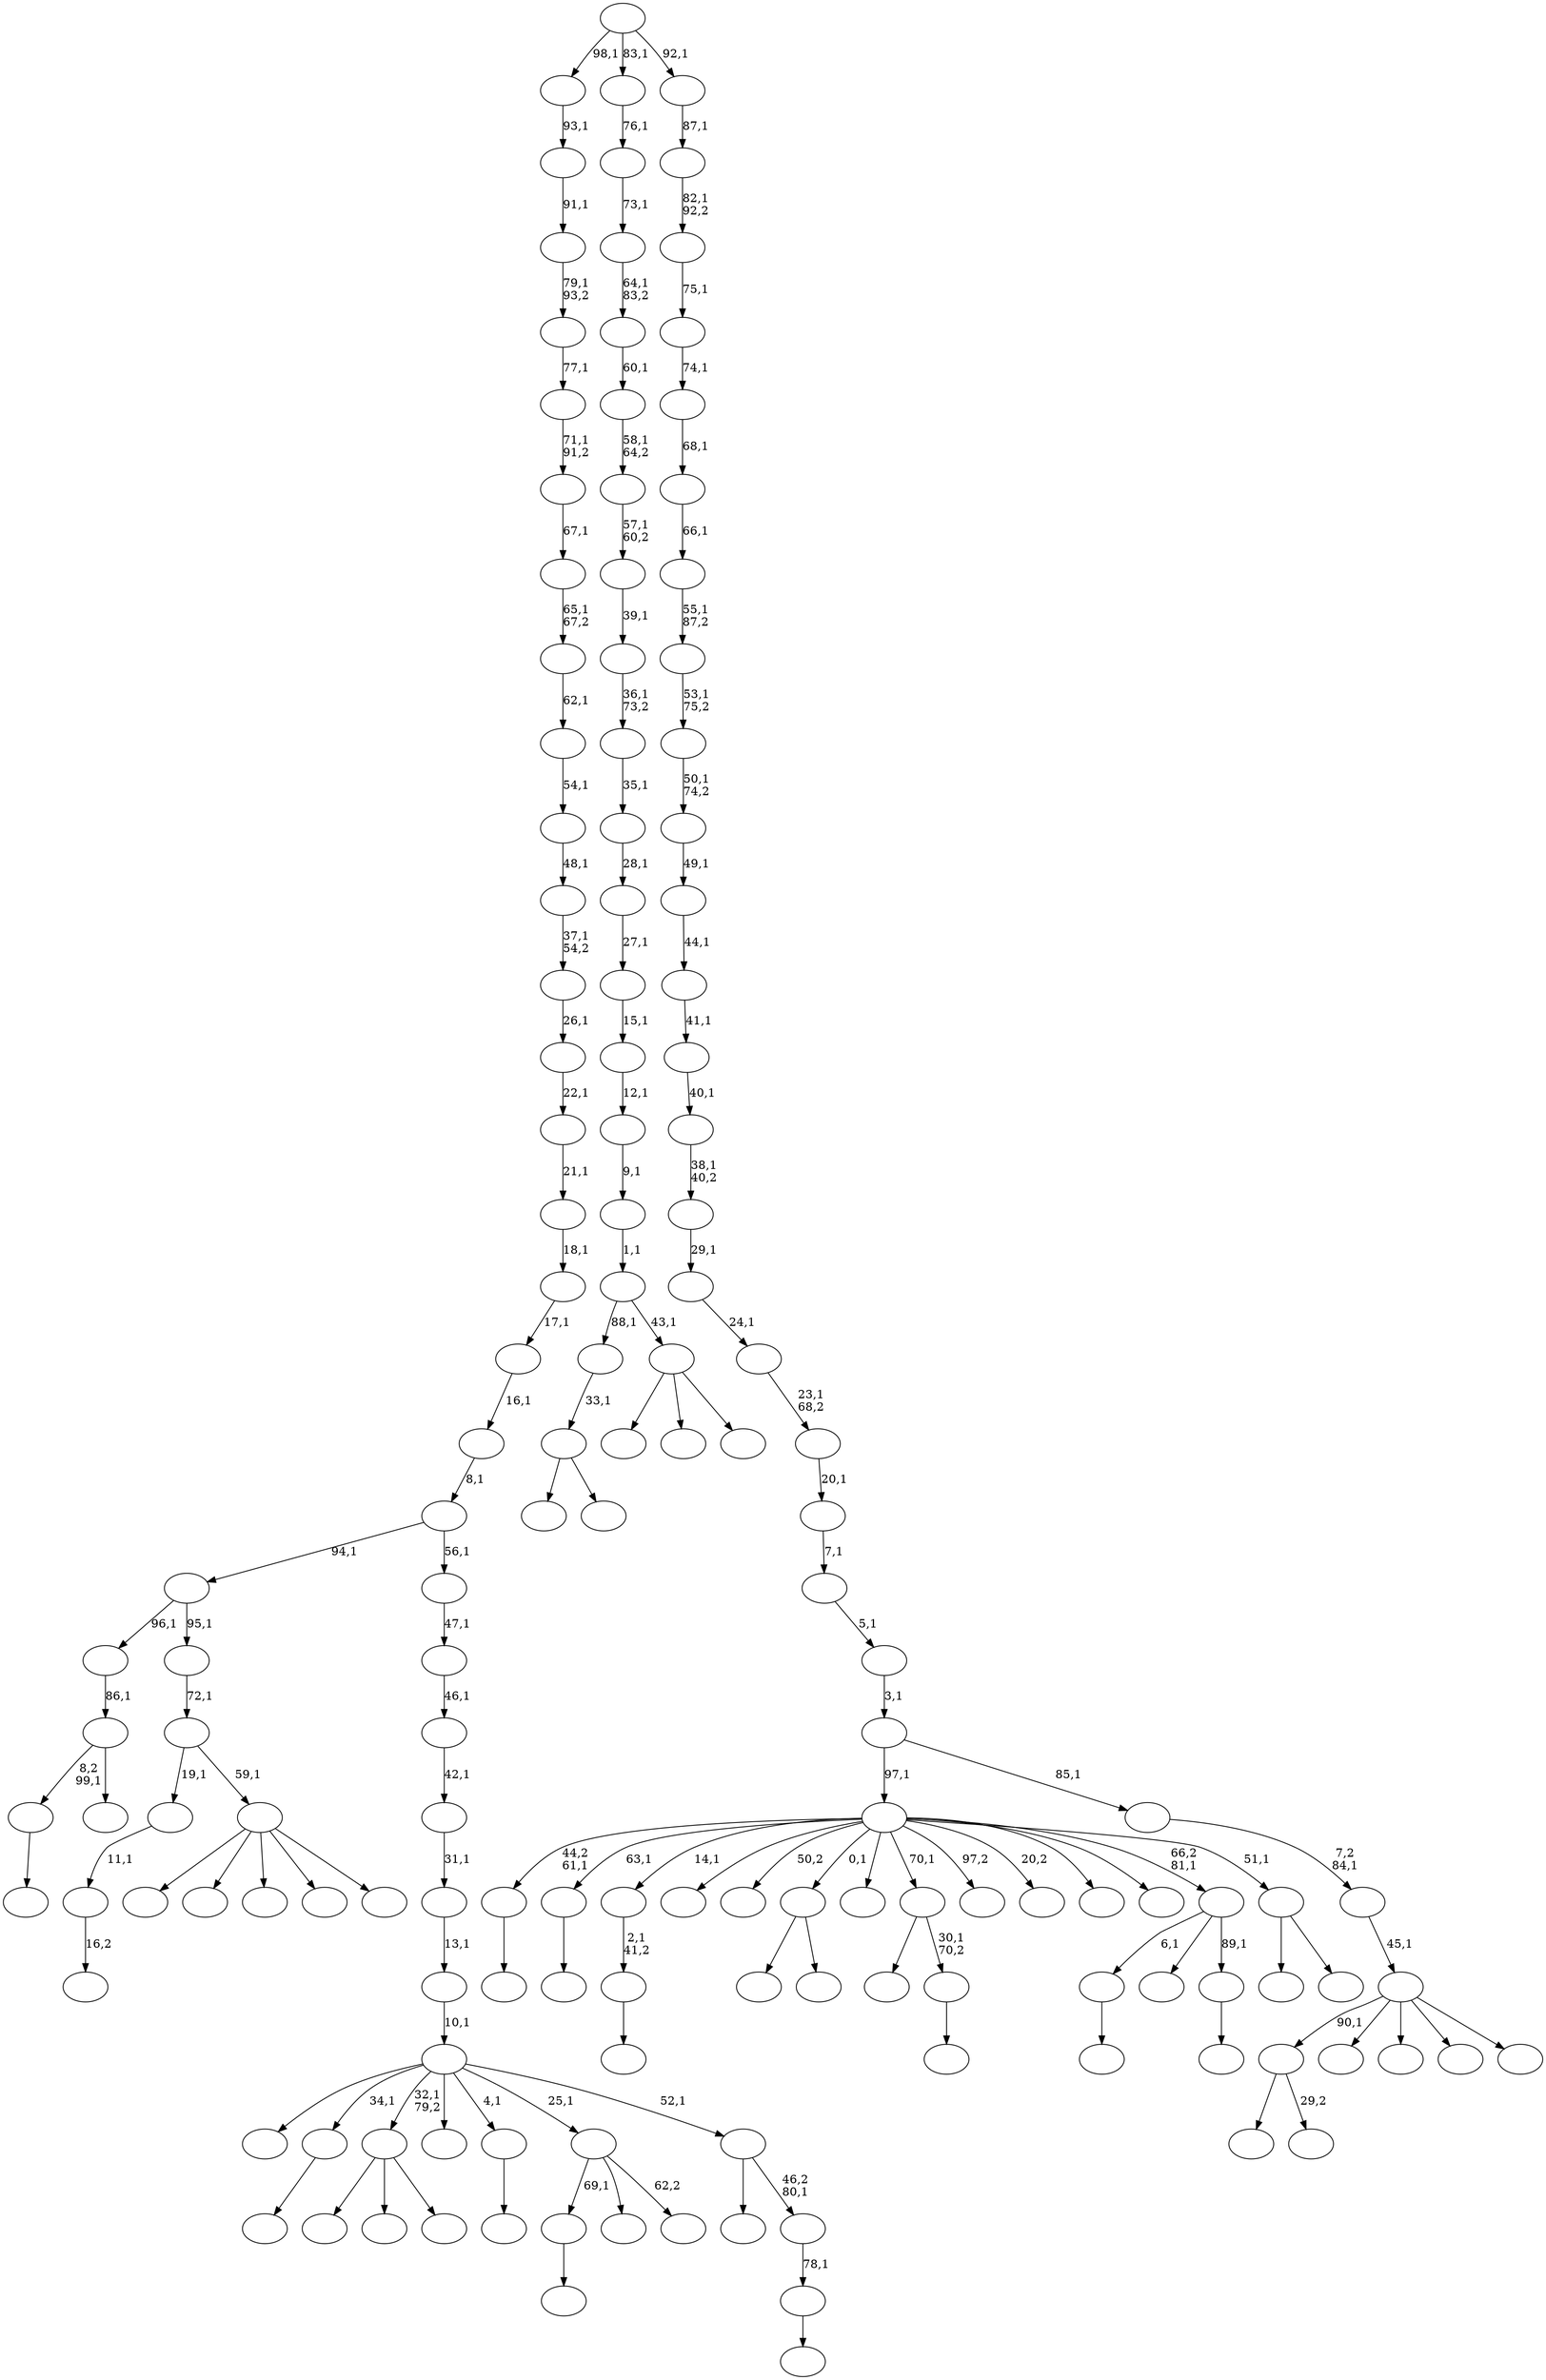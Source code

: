 digraph T {
	150 [label=""]
	149 [label=""]
	148 [label=""]
	147 [label=""]
	146 [label=""]
	145 [label=""]
	144 [label=""]
	143 [label=""]
	142 [label=""]
	141 [label=""]
	140 [label=""]
	139 [label=""]
	138 [label=""]
	137 [label=""]
	136 [label=""]
	135 [label=""]
	134 [label=""]
	133 [label=""]
	132 [label=""]
	131 [label=""]
	130 [label=""]
	129 [label=""]
	128 [label=""]
	127 [label=""]
	126 [label=""]
	125 [label=""]
	124 [label=""]
	123 [label=""]
	122 [label=""]
	121 [label=""]
	120 [label=""]
	119 [label=""]
	118 [label=""]
	117 [label=""]
	116 [label=""]
	115 [label=""]
	114 [label=""]
	113 [label=""]
	112 [label=""]
	111 [label=""]
	110 [label=""]
	109 [label=""]
	108 [label=""]
	107 [label=""]
	106 [label=""]
	105 [label=""]
	104 [label=""]
	103 [label=""]
	102 [label=""]
	101 [label=""]
	100 [label=""]
	99 [label=""]
	98 [label=""]
	97 [label=""]
	96 [label=""]
	95 [label=""]
	94 [label=""]
	93 [label=""]
	92 [label=""]
	91 [label=""]
	90 [label=""]
	89 [label=""]
	88 [label=""]
	87 [label=""]
	86 [label=""]
	85 [label=""]
	84 [label=""]
	83 [label=""]
	82 [label=""]
	81 [label=""]
	80 [label=""]
	79 [label=""]
	78 [label=""]
	77 [label=""]
	76 [label=""]
	75 [label=""]
	74 [label=""]
	73 [label=""]
	72 [label=""]
	71 [label=""]
	70 [label=""]
	69 [label=""]
	68 [label=""]
	67 [label=""]
	66 [label=""]
	65 [label=""]
	64 [label=""]
	63 [label=""]
	62 [label=""]
	61 [label=""]
	60 [label=""]
	59 [label=""]
	58 [label=""]
	57 [label=""]
	56 [label=""]
	55 [label=""]
	54 [label=""]
	53 [label=""]
	52 [label=""]
	51 [label=""]
	50 [label=""]
	49 [label=""]
	48 [label=""]
	47 [label=""]
	46 [label=""]
	45 [label=""]
	44 [label=""]
	43 [label=""]
	42 [label=""]
	41 [label=""]
	40 [label=""]
	39 [label=""]
	38 [label=""]
	37 [label=""]
	36 [label=""]
	35 [label=""]
	34 [label=""]
	33 [label=""]
	32 [label=""]
	31 [label=""]
	30 [label=""]
	29 [label=""]
	28 [label=""]
	27 [label=""]
	26 [label=""]
	25 [label=""]
	24 [label=""]
	23 [label=""]
	22 [label=""]
	21 [label=""]
	20 [label=""]
	19 [label=""]
	18 [label=""]
	17 [label=""]
	16 [label=""]
	15 [label=""]
	14 [label=""]
	13 [label=""]
	12 [label=""]
	11 [label=""]
	10 [label=""]
	9 [label=""]
	8 [label=""]
	7 [label=""]
	6 [label=""]
	5 [label=""]
	4 [label=""]
	3 [label=""]
	2 [label=""]
	1 [label=""]
	0 [label=""]
	149 -> 150 [label=""]
	147 -> 148 [label=""]
	143 -> 144 [label=""]
	141 -> 142 [label=""]
	138 -> 139 [label="16,2"]
	137 -> 138 [label="11,1"]
	135 -> 136 [label=""]
	134 -> 135 [label="2,1\n41,2"]
	127 -> 140 [label=""]
	127 -> 128 [label="29,2"]
	125 -> 126 [label=""]
	120 -> 132 [label=""]
	120 -> 130 [label=""]
	120 -> 121 [label=""]
	115 -> 116 [label=""]
	112 -> 146 [label=""]
	112 -> 113 [label=""]
	109 -> 110 [label=""]
	105 -> 106 [label=""]
	104 -> 129 [label=""]
	104 -> 105 [label="30,1\n70,2"]
	101 -> 149 [label="69,1"]
	101 -> 111 [label=""]
	101 -> 102 [label="62,2"]
	92 -> 115 [label="8,2\n99,1"]
	92 -> 93 [label=""]
	91 -> 92 [label="86,1"]
	87 -> 145 [label=""]
	87 -> 88 [label=""]
	86 -> 87 [label="33,1"]
	84 -> 131 [label=""]
	84 -> 100 [label=""]
	84 -> 95 [label=""]
	84 -> 89 [label=""]
	84 -> 85 [label=""]
	83 -> 137 [label="19,1"]
	83 -> 84 [label="59,1"]
	82 -> 83 [label="72,1"]
	81 -> 91 [label="96,1"]
	81 -> 82 [label="95,1"]
	79 -> 80 [label=""]
	78 -> 141 [label="6,1"]
	78 -> 96 [label=""]
	78 -> 79 [label="89,1"]
	76 -> 98 [label=""]
	76 -> 77 [label=""]
	75 -> 147 [label="44,2\n61,1"]
	75 -> 143 [label="63,1"]
	75 -> 134 [label="14,1"]
	75 -> 124 [label=""]
	75 -> 122 [label="50,2"]
	75 -> 112 [label="0,1"]
	75 -> 108 [label=""]
	75 -> 104 [label="70,1"]
	75 -> 103 [label="97,2"]
	75 -> 97 [label="20,2"]
	75 -> 94 [label=""]
	75 -> 90 [label=""]
	75 -> 78 [label="66,2\n81,1"]
	75 -> 76 [label="51,1"]
	73 -> 74 [label=""]
	72 -> 73 [label="78,1"]
	71 -> 99 [label=""]
	71 -> 72 [label="46,2\n80,1"]
	70 -> 133 [label=""]
	70 -> 125 [label="34,1"]
	70 -> 120 [label="32,1\n79,2"]
	70 -> 118 [label=""]
	70 -> 109 [label="4,1"]
	70 -> 101 [label="25,1"]
	70 -> 71 [label="52,1"]
	69 -> 70 [label="10,1"]
	68 -> 69 [label="13,1"]
	67 -> 68 [label="31,1"]
	66 -> 67 [label="42,1"]
	65 -> 66 [label="46,1"]
	64 -> 65 [label="47,1"]
	63 -> 81 [label="94,1"]
	63 -> 64 [label="56,1"]
	62 -> 63 [label="8,1"]
	61 -> 62 [label="16,1"]
	60 -> 61 [label="17,1"]
	59 -> 60 [label="18,1"]
	58 -> 59 [label="21,1"]
	57 -> 58 [label="22,1"]
	56 -> 57 [label="26,1"]
	55 -> 56 [label="37,1\n54,2"]
	54 -> 55 [label="48,1"]
	53 -> 54 [label="54,1"]
	52 -> 53 [label="62,1"]
	51 -> 52 [label="65,1\n67,2"]
	50 -> 51 [label="67,1"]
	49 -> 50 [label="71,1\n91,2"]
	48 -> 49 [label="77,1"]
	47 -> 48 [label="79,1\n93,2"]
	46 -> 47 [label="91,1"]
	45 -> 46 [label="93,1"]
	43 -> 119 [label=""]
	43 -> 107 [label=""]
	43 -> 44 [label=""]
	42 -> 86 [label="88,1"]
	42 -> 43 [label="43,1"]
	41 -> 42 [label="1,1"]
	40 -> 41 [label="9,1"]
	39 -> 40 [label="12,1"]
	38 -> 39 [label="15,1"]
	37 -> 38 [label="27,1"]
	36 -> 37 [label="28,1"]
	35 -> 36 [label="35,1"]
	34 -> 35 [label="36,1\n73,2"]
	33 -> 34 [label="39,1"]
	32 -> 33 [label="57,1\n60,2"]
	31 -> 32 [label="58,1\n64,2"]
	30 -> 31 [label="60,1"]
	29 -> 30 [label="64,1\n83,2"]
	28 -> 29 [label="73,1"]
	27 -> 28 [label="76,1"]
	25 -> 127 [label="90,1"]
	25 -> 123 [label=""]
	25 -> 117 [label=""]
	25 -> 114 [label=""]
	25 -> 26 [label=""]
	24 -> 25 [label="45,1"]
	23 -> 24 [label="7,2\n84,1"]
	22 -> 75 [label="97,1"]
	22 -> 23 [label="85,1"]
	21 -> 22 [label="3,1"]
	20 -> 21 [label="5,1"]
	19 -> 20 [label="7,1"]
	18 -> 19 [label="20,1"]
	17 -> 18 [label="23,1\n68,2"]
	16 -> 17 [label="24,1"]
	15 -> 16 [label="29,1"]
	14 -> 15 [label="38,1\n40,2"]
	13 -> 14 [label="40,1"]
	12 -> 13 [label="41,1"]
	11 -> 12 [label="44,1"]
	10 -> 11 [label="49,1"]
	9 -> 10 [label="50,1\n74,2"]
	8 -> 9 [label="53,1\n75,2"]
	7 -> 8 [label="55,1\n87,2"]
	6 -> 7 [label="66,1"]
	5 -> 6 [label="68,1"]
	4 -> 5 [label="74,1"]
	3 -> 4 [label="75,1"]
	2 -> 3 [label="82,1\n92,2"]
	1 -> 2 [label="87,1"]
	0 -> 45 [label="98,1"]
	0 -> 27 [label="83,1"]
	0 -> 1 [label="92,1"]
}

